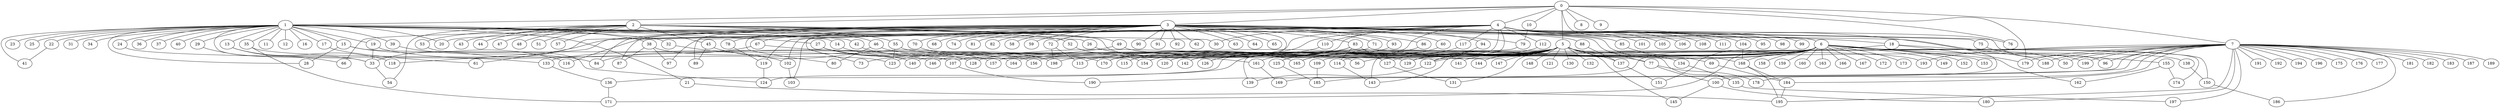 
graph graphname {
    0 -- 1
0 -- 2
0 -- 3
0 -- 4
0 -- 5
0 -- 6
0 -- 7
0 -- 8
0 -- 9
0 -- 10
0 -- 76
0 -- 179
1 -- 11
1 -- 12
1 -- 13
1 -- 14
1 -- 15
1 -- 16
1 -- 17
1 -- 18
1 -- 19
1 -- 20
1 -- 21
1 -- 22
1 -- 23
1 -- 24
1 -- 25
1 -- 26
1 -- 27
1 -- 28
1 -- 29
1 -- 30
1 -- 31
1 -- 32
1 -- 33
1 -- 34
1 -- 35
1 -- 36
1 -- 37
1 -- 38
1 -- 39
1 -- 40
1 -- 41
1 -- 42
2 -- 43
2 -- 44
2 -- 45
2 -- 46
2 -- 47
2 -- 48
2 -- 49
2 -- 50
2 -- 51
2 -- 52
2 -- 53
2 -- 54
2 -- 55
2 -- 56
2 -- 57
3 -- 58
3 -- 59
3 -- 60
3 -- 61
3 -- 62
3 -- 63
3 -- 64
3 -- 65
3 -- 66
3 -- 67
3 -- 68
3 -- 69
3 -- 70
3 -- 71
3 -- 72
3 -- 73
3 -- 74
3 -- 75
3 -- 76
3 -- 77
3 -- 78
3 -- 79
3 -- 80
3 -- 81
3 -- 82
3 -- 83
3 -- 84
3 -- 85
3 -- 86
3 -- 87
3 -- 88
3 -- 89
3 -- 90
3 -- 91
3 -- 92
3 -- 93
3 -- 94
3 -- 170
3 -- 20
4 -- 95
4 -- 96
4 -- 97
4 -- 98
4 -- 99
4 -- 100
4 -- 101
4 -- 102
4 -- 103
4 -- 104
4 -- 105
4 -- 106
4 -- 107
4 -- 108
4 -- 109
4 -- 110
4 -- 111
4 -- 112
4 -- 113
4 -- 114
4 -- 115
4 -- 116
4 -- 117
4 -- 118
4 -- 119
4 -- 120
4 -- 33
4 -- 30
5 -- 128
5 -- 130
5 -- 131
5 -- 132
5 -- 133
5 -- 134
5 -- 129
5 -- 136
5 -- 137
5 -- 138
5 -- 139
5 -- 140
5 -- 141
5 -- 142
5 -- 143
5 -- 144
5 -- 145
5 -- 146
5 -- 147
5 -- 148
5 -- 135
5 -- 121
5 -- 122
5 -- 123
5 -- 124
5 -- 125
5 -- 126
5 -- 127
6 -- 149
6 -- 150
6 -- 151
6 -- 152
6 -- 153
6 -- 154
6 -- 155
6 -- 156
6 -- 157
6 -- 158
6 -- 159
6 -- 160
6 -- 161
6 -- 162
6 -- 163
6 -- 164
6 -- 165
6 -- 166
6 -- 167
6 -- 168
6 -- 169
6 -- 170
6 -- 171
6 -- 172
6 -- 173
6 -- 174
6 -- 56
7 -- 175
7 -- 176
7 -- 177
7 -- 178
7 -- 179
7 -- 180
7 -- 181
7 -- 182
7 -- 183
7 -- 184
7 -- 185
7 -- 186
7 -- 187
7 -- 188
7 -- 189
7 -- 190
7 -- 191
7 -- 192
7 -- 193
7 -- 194
7 -- 195
7 -- 196
7 -- 197
7 -- 198
7 -- 199
7 -- 96
7 -- 50
7 -- 129
10 -- 79
13 -- 118
13 -- 33
14 -- 156
15 -- 140
15 -- 28
15 -- 116
17 -- 61
18 -- 122
18 -- 188
18 -- 179
19 -- 33
19 -- 146
21 -- 195
22 -- 41
24 -- 133
26 -- 165
27 -- 128
27 -- 164
27 -- 129
29 -- 66
32 -- 102
33 -- 54
35 -- 123
35 -- 171
38 -- 87
38 -- 107
38 -- 97
39 -- 84
42 -- 198
45 -- 157
45 -- 89
46 -- 161
46 -- 80
49 -- 73
49 -- 193
52 -- 154
53 -- 124
55 -- 123
55 -- 77
60 -- 125
67 -- 170
67 -- 84
69 -- 184
70 -- 198
71 -- 142
72 -- 113
72 -- 198
75 -- 199
77 -- 100
77 -- 178
78 -- 119
79 -- 143
83 -- 127
83 -- 115
83 -- 120
83 -- 114
83 -- 154
85 -- 168
86 -- 125
88 -- 137
93 -- 126
94 -- 122
100 -- 145
100 -- 180
102 -- 103
104 -- 168
107 -- 190
109 -- 185
110 -- 170
112 -- 129
114 -- 143
117 -- 165
119 -- 124
122 -- 139
125 -- 185
127 -- 131
133 -- 136
134 -- 135
135 -- 197
136 -- 171
137 -- 151
138 -- 150
150 -- 186
155 -- 174
155 -- 162
161 -- 169
168 -- 195
168 -- 184
184 -- 195

}
